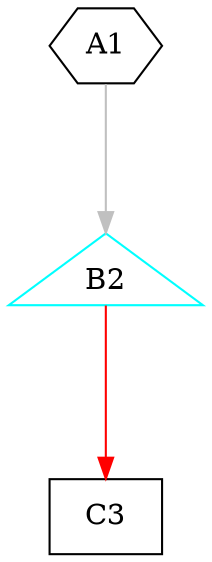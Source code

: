 digraph G {
graph [root="Demo",rankdir   = TB, nodesep           = 0.6, mindist     = 1.0, ranksep = 1.0, overlap = false]
node [style     = "filled", fillcolor = "white", color = "black"]
A1[cpu="0", flags="0x00000004", type="flow", tvalid="0", vabs="false", prio="0", toffs="0", pattern="patternA", patentry="false", patexit="false", beamproc="beamA", bpentry="false", bpexit="false", qty="1", shape     = "hexagon", fillcolor = "white"];
B2[cpu="0", flags="0x00000000", type="startthread", toffs="0", pattern="patternB", patentry="false", patexit="false", beamproc="beamB", bpentry="false", bpexit="false", startoffs="0", thread="2097153", shape     = "triangle", color  = "cyan", fillcolor = "white"];
C3[cpu="0", flags="0x00000007", type="block", tperiod="15086678242799501039", pattern="patternC", patentry="false", patexit="false", beamproc="beamC", bpentry="false", bpexit="false", qlo="false", qhi="false", qil="false", shape     = "rectangle", fillcolor = "white"];
A1->B2 [type="origindst", color = "gray"];
B2->C3 [type="defdst", color = "red"];
}
